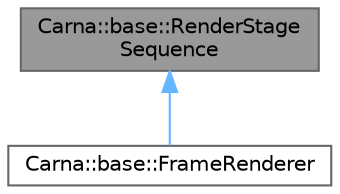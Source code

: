 digraph "Carna::base::RenderStageSequence"
{
 // LATEX_PDF_SIZE
  bgcolor="transparent";
  edge [fontname=Helvetica,fontsize=10,labelfontname=Helvetica,labelfontsize=10];
  node [fontname=Helvetica,fontsize=10,shape=box,height=0.2,width=0.4];
  Node1 [id="Node000001",label="Carna::base::RenderStage\lSequence",height=0.2,width=0.4,color="gray40", fillcolor="grey60", style="filled", fontcolor="black",tooltip="Represents a rendering stages sequence."];
  Node1 -> Node2 [id="edge1_Node000001_Node000002",dir="back",color="steelblue1",style="solid",tooltip=" "];
  Node2 [id="Node000002",label="Carna::base::FrameRenderer",height=0.2,width=0.4,color="gray40", fillcolor="white", style="filled",URL="$classCarna_1_1base_1_1FrameRenderer.html",tooltip="Defines logic for rendering frames from given scenes."];
}
